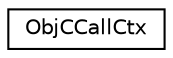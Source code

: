 digraph "Graphical Class Hierarchy"
{
 // LATEX_PDF_SIZE
  edge [fontname="Helvetica",fontsize="10",labelfontname="Helvetica",labelfontsize="10"];
  node [fontname="Helvetica",fontsize="10",shape=record];
  rankdir="LR";
  Node0 [label="ObjCCallCtx",height=0.2,width=0.4,color="black", fillcolor="white", style="filled",URL="$structObjCCallCtx.html",tooltip=" "];
}
